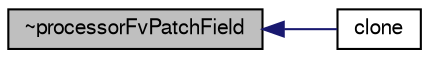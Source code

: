 digraph "~processorFvPatchField"
{
  bgcolor="transparent";
  edge [fontname="FreeSans",fontsize="10",labelfontname="FreeSans",labelfontsize="10"];
  node [fontname="FreeSans",fontsize="10",shape=record];
  rankdir="LR";
  Node208 [label="~processorFvPatchField",height=0.2,width=0.4,color="black", fillcolor="grey75", style="filled", fontcolor="black"];
  Node208 -> Node209 [dir="back",color="midnightblue",fontsize="10",style="solid",fontname="FreeSans"];
  Node209 [label="clone",height=0.2,width=0.4,color="black",URL="$a22038.html#a6dfbb046cc414bcb0ee27a1646815537",tooltip="Construct and return a clone setting internal field reference. "];
}
